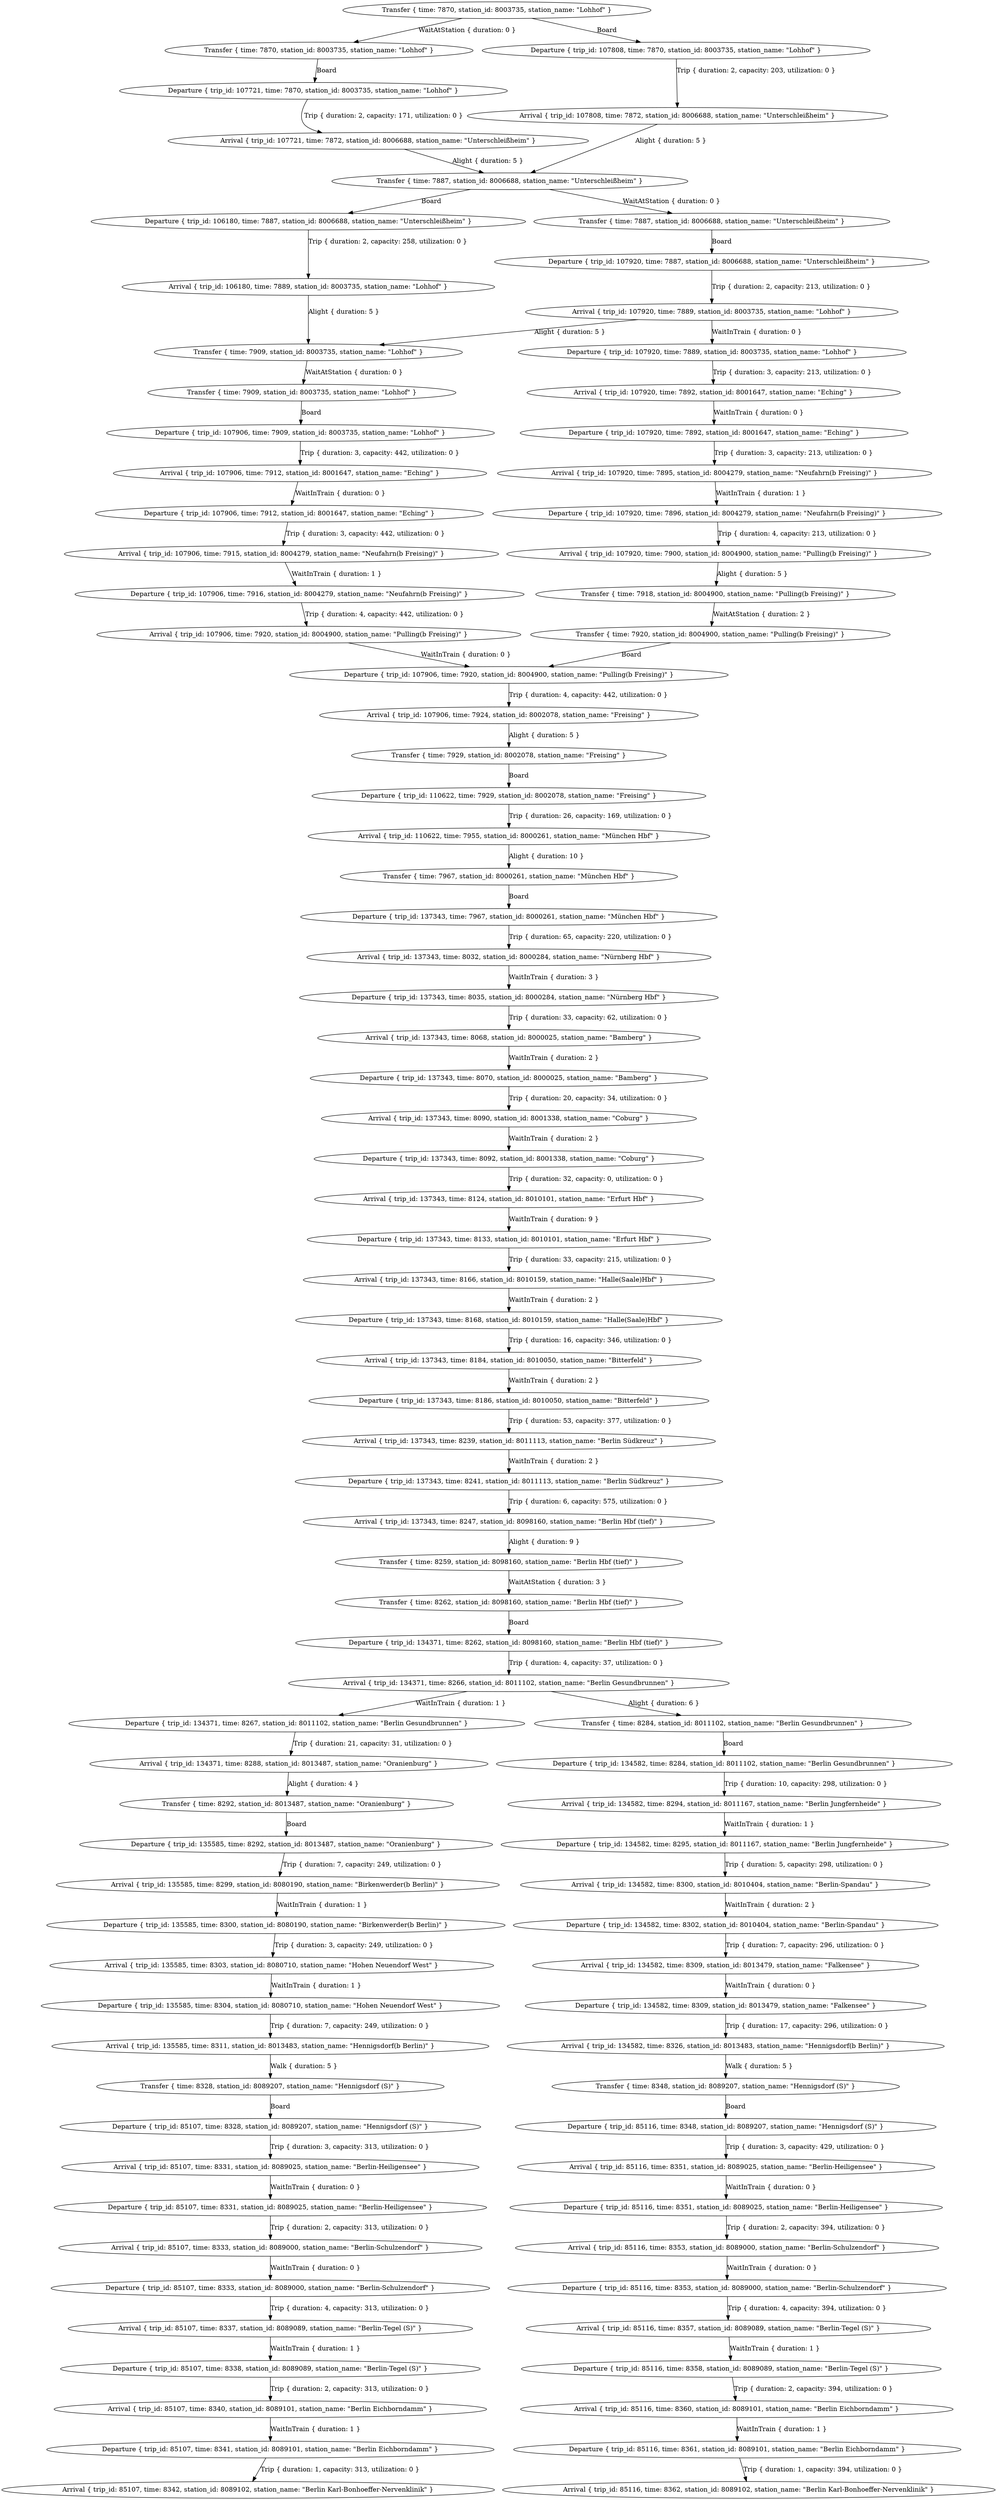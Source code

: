 digraph {
    0 [ label = "Departure { trip_id: 85107, time: 8328, station_id: 8089207, station_name: \"Hennigsdorf (S)\" }" ]
    1 [ label = "Transfer { time: 8328, station_id: 8089207, station_name: \"Hennigsdorf (S)\" }" ]
    2 [ label = "Arrival { trip_id: 85107, time: 8331, station_id: 8089025, station_name: \"Berlin-Heiligensee\" }" ]
    3 [ label = "Departure { trip_id: 85107, time: 8331, station_id: 8089025, station_name: \"Berlin-Heiligensee\" }" ]
    4 [ label = "Arrival { trip_id: 85107, time: 8333, station_id: 8089000, station_name: \"Berlin-Schulzendorf\" }" ]
    5 [ label = "Departure { trip_id: 85107, time: 8333, station_id: 8089000, station_name: \"Berlin-Schulzendorf\" }" ]
    6 [ label = "Arrival { trip_id: 85107, time: 8337, station_id: 8089089, station_name: \"Berlin-Tegel (S)\" }" ]
    7 [ label = "Departure { trip_id: 85107, time: 8338, station_id: 8089089, station_name: \"Berlin-Tegel (S)\" }" ]
    8 [ label = "Arrival { trip_id: 85107, time: 8340, station_id: 8089101, station_name: \"Berlin Eichborndamm\" }" ]
    9 [ label = "Departure { trip_id: 85107, time: 8341, station_id: 8089101, station_name: \"Berlin Eichborndamm\" }" ]
    10 [ label = "Arrival { trip_id: 85107, time: 8342, station_id: 8089102, station_name: \"Berlin Karl-Bonhoeffer-Nervenklinik\" }" ]
    11 [ label = "Departure { trip_id: 85116, time: 8348, station_id: 8089207, station_name: \"Hennigsdorf (S)\" }" ]
    12 [ label = "Transfer { time: 8348, station_id: 8089207, station_name: \"Hennigsdorf (S)\" }" ]
    13 [ label = "Arrival { trip_id: 85116, time: 8351, station_id: 8089025, station_name: \"Berlin-Heiligensee\" }" ]
    14 [ label = "Departure { trip_id: 85116, time: 8351, station_id: 8089025, station_name: \"Berlin-Heiligensee\" }" ]
    15 [ label = "Arrival { trip_id: 85116, time: 8353, station_id: 8089000, station_name: \"Berlin-Schulzendorf\" }" ]
    16 [ label = "Departure { trip_id: 85116, time: 8353, station_id: 8089000, station_name: \"Berlin-Schulzendorf\" }" ]
    17 [ label = "Arrival { trip_id: 85116, time: 8357, station_id: 8089089, station_name: \"Berlin-Tegel (S)\" }" ]
    18 [ label = "Departure { trip_id: 85116, time: 8358, station_id: 8089089, station_name: \"Berlin-Tegel (S)\" }" ]
    19 [ label = "Arrival { trip_id: 85116, time: 8360, station_id: 8089101, station_name: \"Berlin Eichborndamm\" }" ]
    20 [ label = "Departure { trip_id: 85116, time: 8361, station_id: 8089101, station_name: \"Berlin Eichborndamm\" }" ]
    21 [ label = "Arrival { trip_id: 85116, time: 8362, station_id: 8089102, station_name: \"Berlin Karl-Bonhoeffer-Nervenklinik\" }" ]
    22 [ label = "Transfer { time: 7909, station_id: 8003735, station_name: \"Lohhof\" }" ]
    23 [ label = "Departure { trip_id: 106180, time: 7887, station_id: 8006688, station_name: \"Unterschleißheim\" }" ]
    24 [ label = "Transfer { time: 7887, station_id: 8006688, station_name: \"Unterschleißheim\" }" ]
    25 [ label = "Arrival { trip_id: 106180, time: 7889, station_id: 8003735, station_name: \"Lohhof\" }" ]
    26 [ label = "Departure { trip_id: 107721, time: 7870, station_id: 8003735, station_name: \"Lohhof\" }" ]
    27 [ label = "Transfer { time: 7870, station_id: 8003735, station_name: \"Lohhof\" }" ]
    28 [ label = "Arrival { trip_id: 107721, time: 7872, station_id: 8006688, station_name: \"Unterschleißheim\" }" ]
    29 [ label = "Transfer { time: 7918, station_id: 8004900, station_name: \"Pulling(b Freising)\" }" ]
    30 [ label = "Departure { trip_id: 107808, time: 7870, station_id: 8003735, station_name: \"Lohhof\" }" ]
    31 [ label = "Transfer { time: 7870, station_id: 8003735, station_name: \"Lohhof\" }" ]
    32 [ label = "Arrival { trip_id: 107808, time: 7872, station_id: 8006688, station_name: \"Unterschleißheim\" }" ]
    33 [ label = "Departure { trip_id: 107906, time: 7909, station_id: 8003735, station_name: \"Lohhof\" }" ]
    34 [ label = "Transfer { time: 7909, station_id: 8003735, station_name: \"Lohhof\" }" ]
    35 [ label = "Arrival { trip_id: 107906, time: 7912, station_id: 8001647, station_name: \"Eching\" }" ]
    36 [ label = "Departure { trip_id: 107906, time: 7912, station_id: 8001647, station_name: \"Eching\" }" ]
    37 [ label = "Arrival { trip_id: 107906, time: 7915, station_id: 8004279, station_name: \"Neufahrn(b Freising)\" }" ]
    38 [ label = "Departure { trip_id: 107906, time: 7916, station_id: 8004279, station_name: \"Neufahrn(b Freising)\" }" ]
    39 [ label = "Arrival { trip_id: 107906, time: 7920, station_id: 8004900, station_name: \"Pulling(b Freising)\" }" ]
    40 [ label = "Departure { trip_id: 107906, time: 7920, station_id: 8004900, station_name: \"Pulling(b Freising)\" }" ]
    41 [ label = "Transfer { time: 7920, station_id: 8004900, station_name: \"Pulling(b Freising)\" }" ]
    42 [ label = "Arrival { trip_id: 107906, time: 7924, station_id: 8002078, station_name: \"Freising\" }" ]
    43 [ label = "Departure { trip_id: 107920, time: 7887, station_id: 8006688, station_name: \"Unterschleißheim\" }" ]
    44 [ label = "Transfer { time: 7887, station_id: 8006688, station_name: \"Unterschleißheim\" }" ]
    45 [ label = "Arrival { trip_id: 107920, time: 7889, station_id: 8003735, station_name: \"Lohhof\" }" ]
    46 [ label = "Departure { trip_id: 107920, time: 7889, station_id: 8003735, station_name: \"Lohhof\" }" ]
    47 [ label = "Arrival { trip_id: 107920, time: 7892, station_id: 8001647, station_name: \"Eching\" }" ]
    48 [ label = "Departure { trip_id: 107920, time: 7892, station_id: 8001647, station_name: \"Eching\" }" ]
    49 [ label = "Arrival { trip_id: 107920, time: 7895, station_id: 8004279, station_name: \"Neufahrn(b Freising)\" }" ]
    50 [ label = "Departure { trip_id: 107920, time: 7896, station_id: 8004279, station_name: \"Neufahrn(b Freising)\" }" ]
    51 [ label = "Arrival { trip_id: 107920, time: 7900, station_id: 8004900, station_name: \"Pulling(b Freising)\" }" ]
    52 [ label = "Departure { trip_id: 110622, time: 7929, station_id: 8002078, station_name: \"Freising\" }" ]
    53 [ label = "Transfer { time: 7929, station_id: 8002078, station_name: \"Freising\" }" ]
    54 [ label = "Arrival { trip_id: 110622, time: 7955, station_id: 8000261, station_name: \"München Hbf\" }" ]
    55 [ label = "Departure { trip_id: 134371, time: 8262, station_id: 8098160, station_name: \"Berlin Hbf (tief)\" }" ]
    56 [ label = "Transfer { time: 8262, station_id: 8098160, station_name: \"Berlin Hbf (tief)\" }" ]
    57 [ label = "Arrival { trip_id: 134371, time: 8266, station_id: 8011102, station_name: \"Berlin Gesundbrunnen\" }" ]
    58 [ label = "Departure { trip_id: 134371, time: 8267, station_id: 8011102, station_name: \"Berlin Gesundbrunnen\" }" ]
    59 [ label = "Arrival { trip_id: 134371, time: 8288, station_id: 8013487, station_name: \"Oranienburg\" }" ]
    60 [ label = "Departure { trip_id: 134582, time: 8284, station_id: 8011102, station_name: \"Berlin Gesundbrunnen\" }" ]
    61 [ label = "Transfer { time: 8284, station_id: 8011102, station_name: \"Berlin Gesundbrunnen\" }" ]
    62 [ label = "Arrival { trip_id: 134582, time: 8294, station_id: 8011167, station_name: \"Berlin Jungfernheide\" }" ]
    63 [ label = "Departure { trip_id: 134582, time: 8295, station_id: 8011167, station_name: \"Berlin Jungfernheide\" }" ]
    64 [ label = "Arrival { trip_id: 134582, time: 8300, station_id: 8010404, station_name: \"Berlin-Spandau\" }" ]
    65 [ label = "Departure { trip_id: 134582, time: 8302, station_id: 8010404, station_name: \"Berlin-Spandau\" }" ]
    66 [ label = "Arrival { trip_id: 134582, time: 8309, station_id: 8013479, station_name: \"Falkensee\" }" ]
    67 [ label = "Departure { trip_id: 134582, time: 8309, station_id: 8013479, station_name: \"Falkensee\" }" ]
    68 [ label = "Arrival { trip_id: 134582, time: 8326, station_id: 8013483, station_name: \"Hennigsdorf(b Berlin)\" }" ]
    69 [ label = "Departure { trip_id: 135585, time: 8292, station_id: 8013487, station_name: \"Oranienburg\" }" ]
    70 [ label = "Transfer { time: 8292, station_id: 8013487, station_name: \"Oranienburg\" }" ]
    71 [ label = "Arrival { trip_id: 135585, time: 8299, station_id: 8080190, station_name: \"Birkenwerder(b Berlin)\" }" ]
    72 [ label = "Departure { trip_id: 135585, time: 8300, station_id: 8080190, station_name: \"Birkenwerder(b Berlin)\" }" ]
    73 [ label = "Arrival { trip_id: 135585, time: 8303, station_id: 8080710, station_name: \"Hohen Neuendorf West\" }" ]
    74 [ label = "Departure { trip_id: 135585, time: 8304, station_id: 8080710, station_name: \"Hohen Neuendorf West\" }" ]
    75 [ label = "Arrival { trip_id: 135585, time: 8311, station_id: 8013483, station_name: \"Hennigsdorf(b Berlin)\" }" ]
    76 [ label = "Departure { trip_id: 137343, time: 7967, station_id: 8000261, station_name: \"München Hbf\" }" ]
    77 [ label = "Transfer { time: 7967, station_id: 8000261, station_name: \"München Hbf\" }" ]
    78 [ label = "Arrival { trip_id: 137343, time: 8032, station_id: 8000284, station_name: \"Nürnberg Hbf\" }" ]
    79 [ label = "Departure { trip_id: 137343, time: 8035, station_id: 8000284, station_name: \"Nürnberg Hbf\" }" ]
    80 [ label = "Arrival { trip_id: 137343, time: 8068, station_id: 8000025, station_name: \"Bamberg\" }" ]
    81 [ label = "Departure { trip_id: 137343, time: 8070, station_id: 8000025, station_name: \"Bamberg\" }" ]
    82 [ label = "Arrival { trip_id: 137343, time: 8090, station_id: 8001338, station_name: \"Coburg\" }" ]
    83 [ label = "Departure { trip_id: 137343, time: 8092, station_id: 8001338, station_name: \"Coburg\" }" ]
    84 [ label = "Arrival { trip_id: 137343, time: 8124, station_id: 8010101, station_name: \"Erfurt Hbf\" }" ]
    85 [ label = "Departure { trip_id: 137343, time: 8133, station_id: 8010101, station_name: \"Erfurt Hbf\" }" ]
    86 [ label = "Arrival { trip_id: 137343, time: 8166, station_id: 8010159, station_name: \"Halle(Saale)Hbf\" }" ]
    87 [ label = "Departure { trip_id: 137343, time: 8168, station_id: 8010159, station_name: \"Halle(Saale)Hbf\" }" ]
    88 [ label = "Arrival { trip_id: 137343, time: 8184, station_id: 8010050, station_name: \"Bitterfeld\" }" ]
    89 [ label = "Departure { trip_id: 137343, time: 8186, station_id: 8010050, station_name: \"Bitterfeld\" }" ]
    90 [ label = "Arrival { trip_id: 137343, time: 8239, station_id: 8011113, station_name: \"Berlin Südkreuz\" }" ]
    91 [ label = "Departure { trip_id: 137343, time: 8241, station_id: 8011113, station_name: \"Berlin Südkreuz\" }" ]
    92 [ label = "Arrival { trip_id: 137343, time: 8247, station_id: 8098160, station_name: \"Berlin Hbf (tief)\" }" ]
    93 [ label = "Transfer { time: 8259, station_id: 8098160, station_name: \"Berlin Hbf (tief)\" }" ]
    1 -> 0 [ label = "Board" ]
    0 -> 2 [ label = "Trip { duration: 3, capacity: 313, utilization: 0 }" ]
    3 -> 4 [ label = "Trip { duration: 2, capacity: 313, utilization: 0 }" ]
    5 -> 6 [ label = "Trip { duration: 4, capacity: 313, utilization: 0 }" ]
    7 -> 8 [ label = "Trip { duration: 2, capacity: 313, utilization: 0 }" ]
    9 -> 10 [ label = "Trip { duration: 1, capacity: 313, utilization: 0 }" ]
    12 -> 11 [ label = "Board" ]
    11 -> 13 [ label = "Trip { duration: 3, capacity: 429, utilization: 0 }" ]
    14 -> 15 [ label = "Trip { duration: 2, capacity: 394, utilization: 0 }" ]
    16 -> 17 [ label = "Trip { duration: 4, capacity: 394, utilization: 0 }" ]
    18 -> 19 [ label = "Trip { duration: 2, capacity: 394, utilization: 0 }" ]
    20 -> 21 [ label = "Trip { duration: 1, capacity: 394, utilization: 0 }" ]
    24 -> 23 [ label = "Board" ]
    23 -> 25 [ label = "Trip { duration: 2, capacity: 258, utilization: 0 }" ]
    27 -> 26 [ label = "Board" ]
    26 -> 28 [ label = "Trip { duration: 2, capacity: 171, utilization: 0 }" ]
    31 -> 30 [ label = "Board" ]
    30 -> 32 [ label = "Trip { duration: 2, capacity: 203, utilization: 0 }" ]
    34 -> 33 [ label = "Board" ]
    33 -> 35 [ label = "Trip { duration: 3, capacity: 442, utilization: 0 }" ]
    36 -> 37 [ label = "Trip { duration: 3, capacity: 442, utilization: 0 }" ]
    38 -> 39 [ label = "Trip { duration: 4, capacity: 442, utilization: 0 }" ]
    41 -> 40 [ label = "Board" ]
    40 -> 42 [ label = "Trip { duration: 4, capacity: 442, utilization: 0 }" ]
    44 -> 43 [ label = "Board" ]
    43 -> 45 [ label = "Trip { duration: 2, capacity: 213, utilization: 0 }" ]
    46 -> 47 [ label = "Trip { duration: 3, capacity: 213, utilization: 0 }" ]
    48 -> 49 [ label = "Trip { duration: 3, capacity: 213, utilization: 0 }" ]
    50 -> 51 [ label = "Trip { duration: 4, capacity: 213, utilization: 0 }" ]
    53 -> 52 [ label = "Board" ]
    52 -> 54 [ label = "Trip { duration: 26, capacity: 169, utilization: 0 }" ]
    56 -> 55 [ label = "Board" ]
    55 -> 57 [ label = "Trip { duration: 4, capacity: 37, utilization: 0 }" ]
    58 -> 59 [ label = "Trip { duration: 21, capacity: 31, utilization: 0 }" ]
    61 -> 60 [ label = "Board" ]
    60 -> 62 [ label = "Trip { duration: 10, capacity: 298, utilization: 0 }" ]
    63 -> 64 [ label = "Trip { duration: 5, capacity: 298, utilization: 0 }" ]
    65 -> 66 [ label = "Trip { duration: 7, capacity: 296, utilization: 0 }" ]
    67 -> 68 [ label = "Trip { duration: 17, capacity: 296, utilization: 0 }" ]
    70 -> 69 [ label = "Board" ]
    69 -> 71 [ label = "Trip { duration: 7, capacity: 249, utilization: 0 }" ]
    72 -> 73 [ label = "Trip { duration: 3, capacity: 249, utilization: 0 }" ]
    74 -> 75 [ label = "Trip { duration: 7, capacity: 249, utilization: 0 }" ]
    77 -> 76 [ label = "Board" ]
    76 -> 78 [ label = "Trip { duration: 65, capacity: 220, utilization: 0 }" ]
    79 -> 80 [ label = "Trip { duration: 33, capacity: 62, utilization: 0 }" ]
    81 -> 82 [ label = "Trip { duration: 20, capacity: 34, utilization: 0 }" ]
    83 -> 84 [ label = "Trip { duration: 32, capacity: 0, utilization: 0 }" ]
    85 -> 86 [ label = "Trip { duration: 33, capacity: 215, utilization: 0 }" ]
    87 -> 88 [ label = "Trip { duration: 16, capacity: 346, utilization: 0 }" ]
    89 -> 90 [ label = "Trip { duration: 53, capacity: 377, utilization: 0 }" ]
    91 -> 92 [ label = "Trip { duration: 6, capacity: 575, utilization: 0 }" ]
    86 -> 87 [ label = "WaitInTrain { duration: 2 }" ]
    73 -> 74 [ label = "WaitInTrain { duration: 1 }" ]
    31 -> 27 [ label = "WaitAtStation { duration: 0 }" ]
    22 -> 34 [ label = "WaitAtStation { duration: 0 }" ]
    45 -> 22 [ label = "Alight { duration: 5 }" ]
    25 -> 22 [ label = "Alight { duration: 5 }" ]
    45 -> 46 [ label = "WaitInTrain { duration: 0 }" ]
    17 -> 18 [ label = "WaitInTrain { duration: 1 }" ]
    6 -> 7 [ label = "WaitInTrain { duration: 1 }" ]
    88 -> 89 [ label = "WaitInTrain { duration: 2 }" ]
    59 -> 70 [ label = "Alight { duration: 4 }" ]
    15 -> 16 [ label = "WaitInTrain { duration: 0 }" ]
    4 -> 5 [ label = "WaitInTrain { duration: 0 }" ]
    80 -> 81 [ label = "WaitInTrain { duration: 2 }" ]
    24 -> 44 [ label = "WaitAtStation { duration: 0 }" ]
    32 -> 24 [ label = "Alight { duration: 5 }" ]
    28 -> 24 [ label = "Alight { duration: 5 }" ]
    42 -> 53 [ label = "Alight { duration: 5 }" ]
    66 -> 67 [ label = "WaitInTrain { duration: 0 }" ]
    35 -> 36 [ label = "WaitInTrain { duration: 0 }" ]
    47 -> 48 [ label = "WaitInTrain { duration: 0 }" ]
    8 -> 9 [ label = "WaitInTrain { duration: 1 }" ]
    19 -> 20 [ label = "WaitInTrain { duration: 1 }" ]
    57 -> 61 [ label = "Alight { duration: 6 }" ]
    57 -> 58 [ label = "WaitInTrain { duration: 1 }" ]
    71 -> 72 [ label = "WaitInTrain { duration: 1 }" ]
    49 -> 50 [ label = "WaitInTrain { duration: 1 }" ]
    37 -> 38 [ label = "WaitInTrain { duration: 1 }" ]
    90 -> 91 [ label = "WaitInTrain { duration: 2 }" ]
    84 -> 85 [ label = "WaitInTrain { duration: 9 }" ]
    13 -> 14 [ label = "WaitInTrain { duration: 0 }" ]
    2 -> 3 [ label = "WaitInTrain { duration: 0 }" ]
    62 -> 63 [ label = "WaitInTrain { duration: 1 }" ]
    93 -> 56 [ label = "WaitAtStation { duration: 3 }" ]
    92 -> 93 [ label = "Alight { duration: 9 }" ]
    78 -> 79 [ label = "WaitInTrain { duration: 3 }" ]
    64 -> 65 [ label = "WaitInTrain { duration: 2 }" ]
    82 -> 83 [ label = "WaitInTrain { duration: 2 }" ]
    54 -> 77 [ label = "Alight { duration: 10 }" ]
    29 -> 41 [ label = "WaitAtStation { duration: 2 }" ]
    51 -> 29 [ label = "Alight { duration: 5 }" ]
    39 -> 40 [ label = "WaitInTrain { duration: 0 }" ]
    75 -> 1 [ label = "Walk { duration: 5 }" ]
    68 -> 12 [ label = "Walk { duration: 5 }" ]
}

